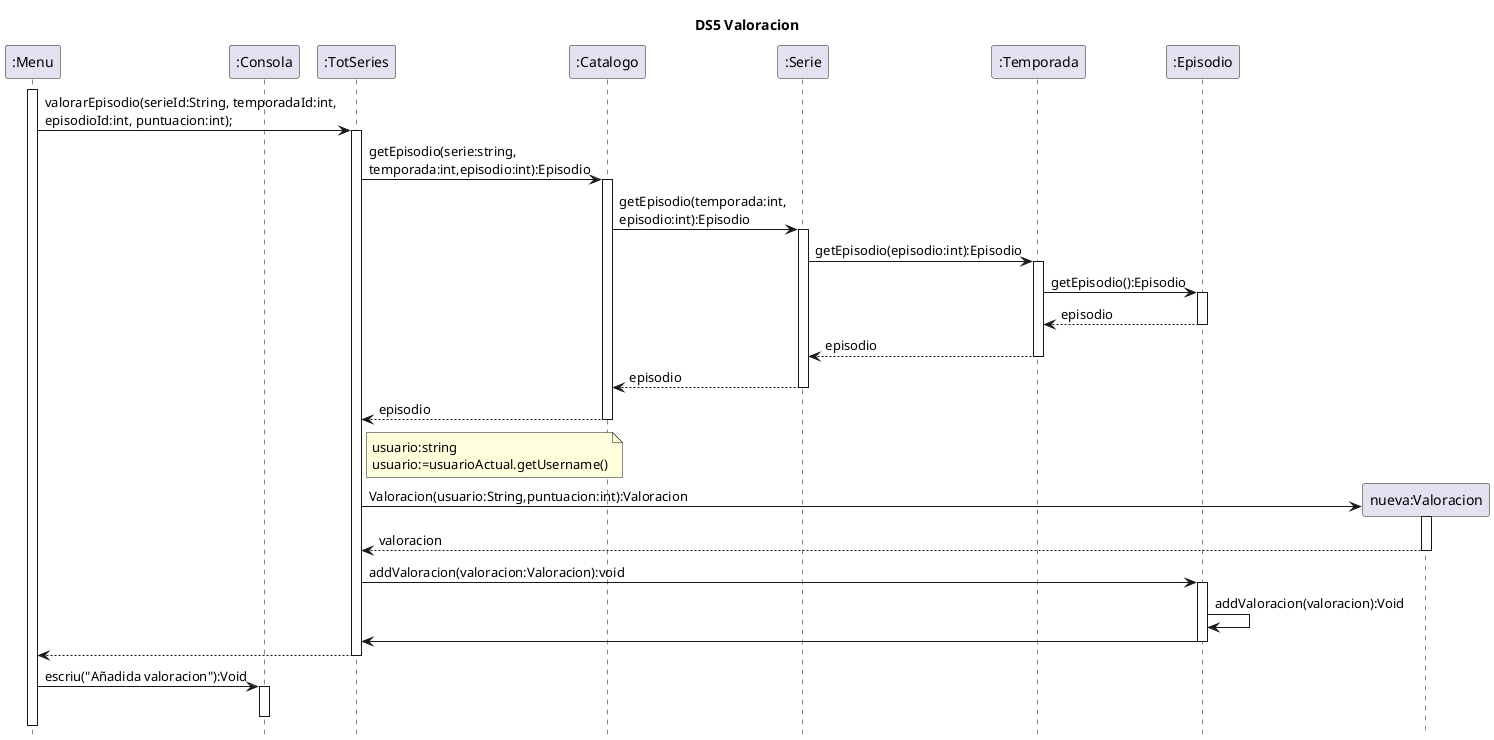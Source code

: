 @startuml
title	DS5 Valoracion	
hide	footbox

participant ":Menu" as Menu
participant ":Consola" as Consola
participant ":TotSeries" as TotSeries

participant ":Catalogo" as Catalogo
participant ":Serie" as Serie
participant ":Temporada" as Temporada
participant ":Episodio" as Episodio
participant "nueva:Valoracion" as Valoracion



activate Menu
Menu -> TotSeries :valorarEpisodio(serieId:String, temporadaId:int, \nepisodioId:int, puntuacion:int);
activate TotSeries

TotSeries -> Catalogo:getEpisodio(serie:string,\ntemporada:int,episodio:int):Episodio
    activate Catalogo
    Catalogo -> Serie:getEpisodio(temporada:int,\nepisodio:int):Episodio
    activate Serie
    Serie -> Temporada:getEpisodio(episodio:int):Episodio
    activate Temporada
    Temporada->Episodio:getEpisodio():Episodio
    activate Episodio
    Episodio-->Temporada:episodio
    deactivate Episodio
    Temporada-->Serie:episodio
    deactivate Temporada
    Serie --> Catalogo:episodio
    deactivate Serie
    Catalogo --> TotSeries:episodio
    deactivate Catalogo

create Valoracion
note right TotSeries
    usuario:string
    usuario:=usuarioActual.getUsername()
end note
TotSeries -> Valoracion:Valoracion(usuario:String,puntuacion:int):Valoracion
activate Valoracion
Valoracion --> TotSeries: valoracion
deactivate Valoracion
TotSeries -> Episodio: addValoracion(valoracion:Valoracion):void
activate Episodio
Episodio -> Episodio:addValoracion(valoracion):Void
Episodio->TotSeries
deactivate Episodio
TotSeries-->Menu
deactivate TotSeries
Menu->Consola : escriu("Añadida valoracion"):Void
activate Consola
deactivate Consola

@enduml